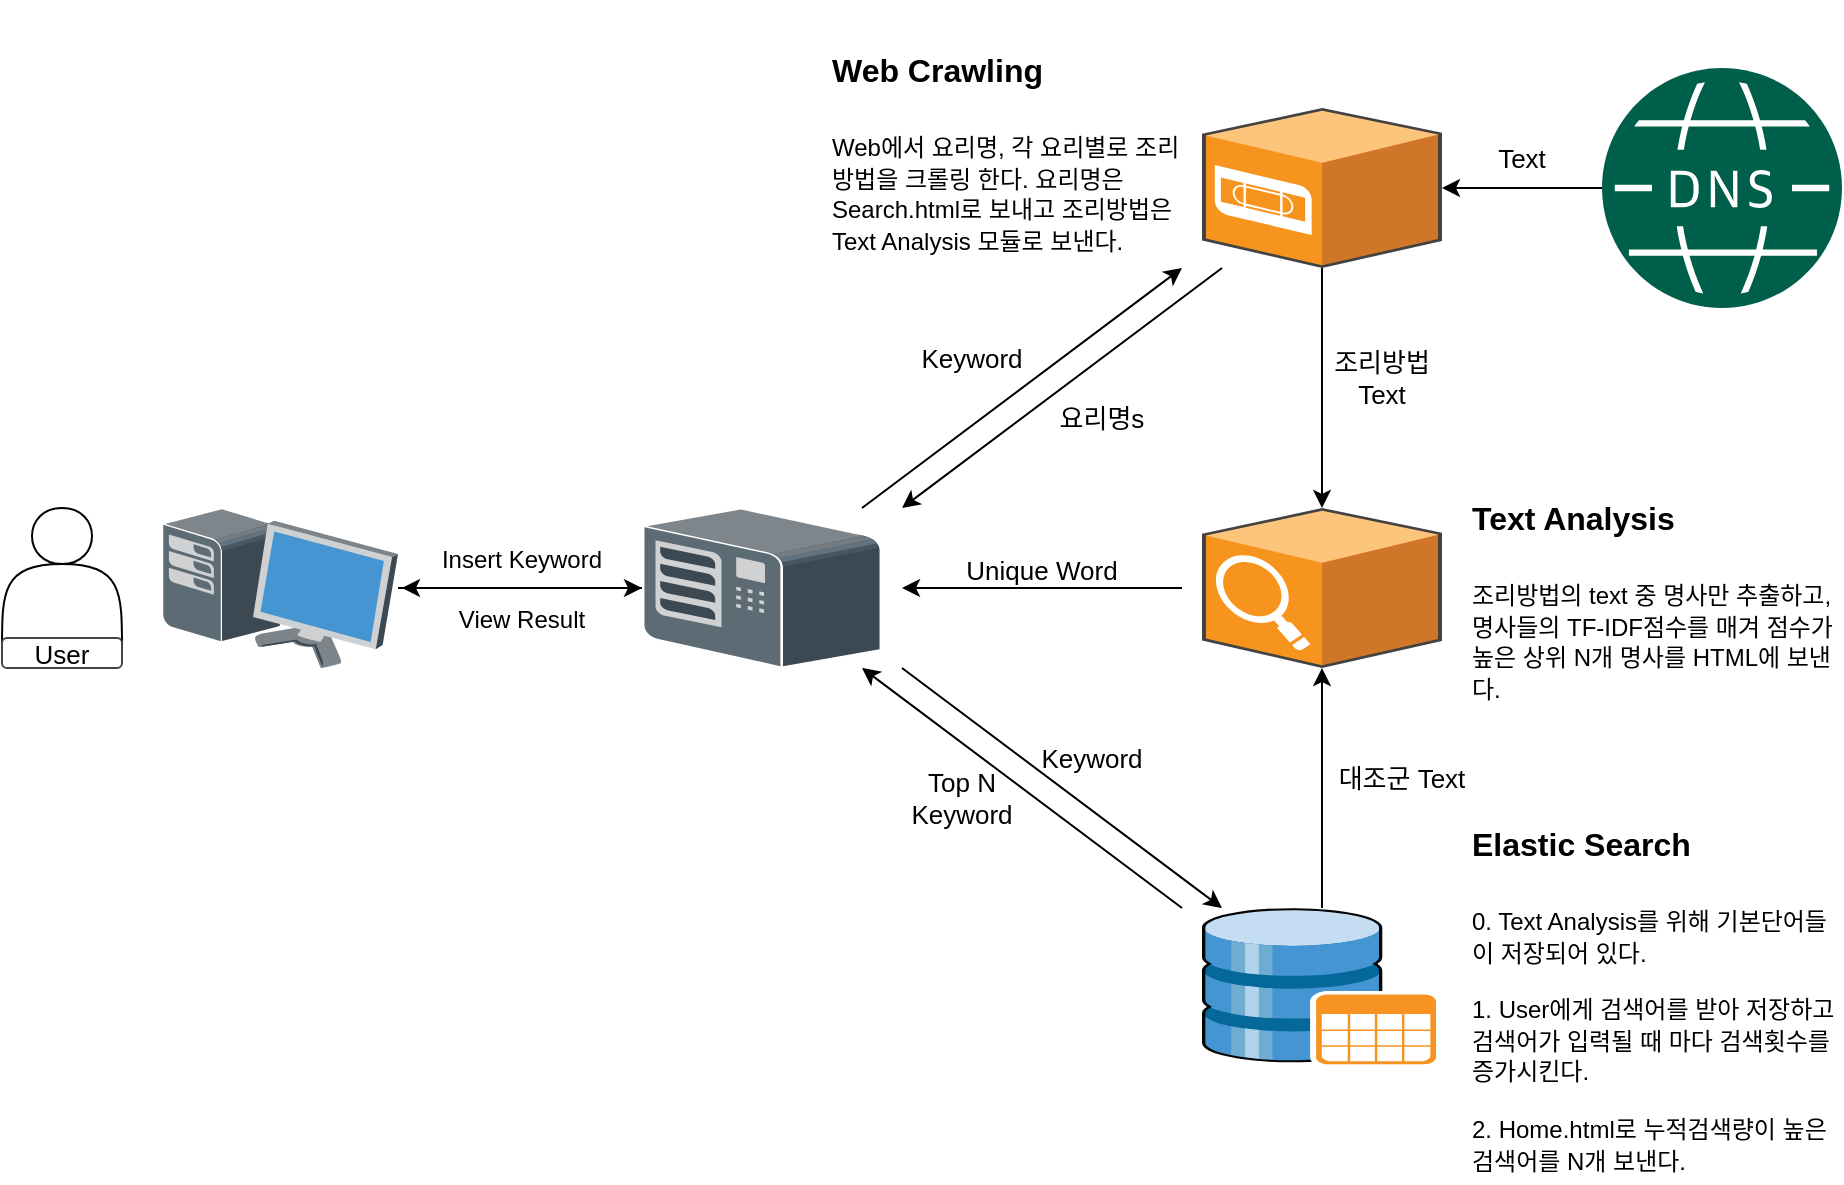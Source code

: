 <mxfile version="18.1.1" type="github">
  <diagram id="RUY9uKoAq_wBMj9XJ3xV" name="Page-1">
    <mxGraphModel dx="1633" dy="780" grid="1" gridSize="10" guides="1" tooltips="1" connect="1" arrows="1" fold="1" page="1" pageScale="1" pageWidth="1169" pageHeight="827" math="0" shadow="0">
      <root>
        <mxCell id="0" />
        <mxCell id="1" parent="0" />
        <mxCell id="WYZDTBI8hpZmAs6h1OOB-14" style="edgeStyle=orthogonalEdgeStyle;orthogonalLoop=1;jettySize=auto;html=1;fontSize=13;" edge="1" parent="1" source="WYZDTBI8hpZmAs6h1OOB-1" target="WYZDTBI8hpZmAs6h1OOB-2">
          <mxGeometry relative="1" as="geometry" />
        </mxCell>
        <mxCell id="WYZDTBI8hpZmAs6h1OOB-1" value="" style="sketch=0;shadow=0;dashed=0;html=1;labelPosition=center;verticalLabelPosition=bottom;verticalAlign=top;align=center;outlineConnect=0;shape=mxgraph.veeam.3d.workstation;" vertex="1" parent="1">
          <mxGeometry x="200" y="320" width="118" height="80" as="geometry" />
        </mxCell>
        <mxCell id="WYZDTBI8hpZmAs6h1OOB-12" style="edgeStyle=orthogonalEdgeStyle;orthogonalLoop=1;jettySize=auto;html=1;fontSize=13;" edge="1" parent="1" source="WYZDTBI8hpZmAs6h1OOB-2">
          <mxGeometry relative="1" as="geometry">
            <mxPoint x="320" y="360" as="targetPoint" />
          </mxGeometry>
        </mxCell>
        <mxCell id="WYZDTBI8hpZmAs6h1OOB-2" value="" style="sketch=0;shadow=0;dashed=0;html=1;labelPosition=center;verticalLabelPosition=bottom;verticalAlign=top;align=center;outlineConnect=0;shape=mxgraph.veeam.3d.tape_library;" vertex="1" parent="1">
          <mxGeometry x="440" y="320" width="120" height="80" as="geometry" />
        </mxCell>
        <mxCell id="WYZDTBI8hpZmAs6h1OOB-40" style="edgeStyle=orthogonalEdgeStyle;orthogonalLoop=1;jettySize=auto;html=1;fontSize=12;" edge="1" parent="1" source="WYZDTBI8hpZmAs6h1OOB-3" target="WYZDTBI8hpZmAs6h1OOB-7">
          <mxGeometry relative="1" as="geometry" />
        </mxCell>
        <mxCell id="WYZDTBI8hpZmAs6h1OOB-3" value="" style="sketch=0;shadow=0;dashed=0;html=1;labelPosition=center;verticalLabelPosition=bottom;verticalAlign=top;align=center;outlineConnect=0;shape=mxgraph.veeam.3d.database;" vertex="1" parent="1">
          <mxGeometry x="720" y="520" width="120" height="80" as="geometry" />
        </mxCell>
        <mxCell id="WYZDTBI8hpZmAs6h1OOB-18" style="edgeStyle=orthogonalEdgeStyle;orthogonalLoop=1;jettySize=auto;html=1;fontSize=13;" edge="1" parent="1" source="WYZDTBI8hpZmAs6h1OOB-4" target="WYZDTBI8hpZmAs6h1OOB-7">
          <mxGeometry relative="1" as="geometry" />
        </mxCell>
        <mxCell id="WYZDTBI8hpZmAs6h1OOB-4" value="" style="sketch=0;shadow=0;dashed=0;html=1;labelPosition=center;verticalLabelPosition=bottom;verticalAlign=top;align=center;outlineConnect=0;shape=mxgraph.veeam.3d.tape_server;" vertex="1" parent="1">
          <mxGeometry x="720" y="120" width="120" height="80" as="geometry" />
        </mxCell>
        <mxCell id="WYZDTBI8hpZmAs6h1OOB-19" style="edgeStyle=orthogonalEdgeStyle;orthogonalLoop=1;jettySize=auto;html=1;fontSize=13;" edge="1" parent="1" source="WYZDTBI8hpZmAs6h1OOB-5" target="WYZDTBI8hpZmAs6h1OOB-4">
          <mxGeometry relative="1" as="geometry" />
        </mxCell>
        <mxCell id="WYZDTBI8hpZmAs6h1OOB-5" value="" style="sketch=0;pointerEvents=1;shadow=0;dashed=0;html=1;strokeColor=none;fillColor=#005F4B;labelPosition=center;verticalLabelPosition=bottom;verticalAlign=top;align=center;outlineConnect=0;shape=mxgraph.veeam2.dns;" vertex="1" parent="1">
          <mxGeometry x="920" y="100" width="120" height="120" as="geometry" />
        </mxCell>
        <mxCell id="WYZDTBI8hpZmAs6h1OOB-7" value="" style="sketch=0;shadow=0;dashed=0;html=1;labelPosition=center;verticalLabelPosition=bottom;verticalAlign=top;align=center;outlineConnect=0;shape=mxgraph.veeam.3d.veeam_backup_search_server;" vertex="1" parent="1">
          <mxGeometry x="720" y="320" width="120" height="80" as="geometry" />
        </mxCell>
        <mxCell id="WYZDTBI8hpZmAs6h1OOB-9" value="" style="shape=actor;whiteSpace=wrap;html=1;labelPosition=center;verticalLabelPosition=bottom;align=center;verticalAlign=top;" vertex="1" parent="1">
          <mxGeometry x="120" y="320" width="60" height="70" as="geometry" />
        </mxCell>
        <mxCell id="WYZDTBI8hpZmAs6h1OOB-10" value="&lt;font style=&quot;font-size: 13px;&quot;&gt;User&lt;/font&gt;" style="strokeWidth=1;html=1;shadow=0;dashed=0;shape=mxgraph.ios.iTextInput;strokeColor=#444444;buttonText=;fontSize=8;whiteSpace=wrap;align=center;" vertex="1" parent="1">
          <mxGeometry x="120" y="385" width="60" height="15" as="geometry" />
        </mxCell>
        <mxCell id="WYZDTBI8hpZmAs6h1OOB-13" value="&lt;font style=&quot;font-size: 12px;&quot;&gt;View Result&lt;/font&gt;" style="text;html=1;strokeColor=none;fillColor=none;align=center;verticalAlign=middle;whiteSpace=wrap;rounded=0;fontSize=13;" vertex="1" parent="1">
          <mxGeometry x="340" y="360" width="80" height="30" as="geometry" />
        </mxCell>
        <mxCell id="WYZDTBI8hpZmAs6h1OOB-15" value="&lt;font style=&quot;font-size: 12px;&quot;&gt;Insert Keyword&lt;/font&gt;" style="text;html=1;strokeColor=none;fillColor=none;align=center;verticalAlign=middle;whiteSpace=wrap;rounded=0;fontSize=13;" vertex="1" parent="1">
          <mxGeometry x="335" y="330" width="90" height="30" as="geometry" />
        </mxCell>
        <mxCell id="WYZDTBI8hpZmAs6h1OOB-20" value="Text" style="text;html=1;strokeColor=none;fillColor=none;align=center;verticalAlign=middle;whiteSpace=wrap;rounded=0;fontSize=13;" vertex="1" parent="1">
          <mxGeometry x="850" y="130" width="60" height="30" as="geometry" />
        </mxCell>
        <mxCell id="WYZDTBI8hpZmAs6h1OOB-22" value="&lt;h1 style=&quot;&quot;&gt;&lt;font style=&quot;font-size: 16px;&quot;&gt;Text Analysis&lt;/font&gt;&lt;/h1&gt;&lt;p style=&quot;&quot;&gt;&lt;span style=&quot;font-size: 12px;&quot;&gt;조리방법의 text 중 명사만 추출하고, 명사들의 TF-IDF점수를 매겨 점수가 높은 상위 N개 명사를 HTML에 보낸다.&amp;nbsp;&lt;/span&gt;&lt;/p&gt;" style="text;html=1;strokeColor=none;fillColor=none;spacing=5;spacingTop=-20;whiteSpace=wrap;overflow=hidden;rounded=0;fontSize=13;" vertex="1" parent="1">
          <mxGeometry x="850" y="300" width="190" height="120" as="geometry" />
        </mxCell>
        <mxCell id="WYZDTBI8hpZmAs6h1OOB-23" value="&lt;h1 style=&quot;&quot;&gt;&lt;span style=&quot;font-size: 16px;&quot;&gt;Elastic Search&lt;/span&gt;&lt;/h1&gt;&lt;p style=&quot;&quot;&gt;&lt;span style=&quot;font-size: 12px;&quot;&gt;0. Text Analysis를 위해 기본단어들이 저장되어 있다.&lt;/span&gt;&lt;/p&gt;&lt;p style=&quot;&quot;&gt;&lt;span style=&quot;font-size: 12px;&quot;&gt;1. User에게 검색어를 받아 저장하고 검색어가 입력될 때 마다 검색횟수를 증가시킨다.&lt;/span&gt;&lt;/p&gt;&lt;p style=&quot;&quot;&gt;&lt;span style=&quot;font-size: 12px; background-color: initial;&quot;&gt;2. Home.html로 누적검색량이 높은 검색어를 N개 보낸다.&lt;/span&gt;&lt;/p&gt;" style="text;html=1;strokeColor=none;fillColor=none;spacing=5;spacingTop=-20;whiteSpace=wrap;overflow=hidden;rounded=0;fontSize=13;" vertex="1" parent="1">
          <mxGeometry x="850" y="462.5" width="190" height="195" as="geometry" />
        </mxCell>
        <mxCell id="WYZDTBI8hpZmAs6h1OOB-24" value="조리방법&lt;br&gt;Text" style="text;html=1;strokeColor=none;fillColor=none;align=center;verticalAlign=middle;whiteSpace=wrap;rounded=0;fontSize=13;" vertex="1" parent="1">
          <mxGeometry x="780" y="240" width="60" height="30" as="geometry" />
        </mxCell>
        <mxCell id="WYZDTBI8hpZmAs6h1OOB-27" value="&lt;h1 style=&quot;&quot;&gt;&lt;span style=&quot;font-size: 16px;&quot;&gt;Web Crawling&lt;/span&gt;&lt;/h1&gt;&lt;p style=&quot;&quot;&gt;&lt;span style=&quot;font-size: 12px;&quot;&gt;Web에서 요리명, 각 요리별로 조리방법을 크롤링 한다. 요리명은 Search.html로 보내고 조리방법은 Text Analysis 모듈로 보낸다.&lt;/span&gt;&lt;/p&gt;" style="text;html=1;strokeColor=none;fillColor=none;spacing=5;spacingTop=-20;whiteSpace=wrap;overflow=hidden;rounded=0;fontSize=13;" vertex="1" parent="1">
          <mxGeometry x="530" y="76" width="190" height="120" as="geometry" />
        </mxCell>
        <mxCell id="WYZDTBI8hpZmAs6h1OOB-28" value="" style="endArrow=classic;html=1;fontSize=12;" edge="1" parent="1">
          <mxGeometry width="50" height="50" relative="1" as="geometry">
            <mxPoint x="550" y="320" as="sourcePoint" />
            <mxPoint x="710" y="200" as="targetPoint" />
          </mxGeometry>
        </mxCell>
        <mxCell id="WYZDTBI8hpZmAs6h1OOB-29" value="Keyword" style="text;html=1;strokeColor=none;fillColor=none;align=center;verticalAlign=middle;whiteSpace=wrap;rounded=0;fontSize=13;" vertex="1" parent="1">
          <mxGeometry x="575" y="230" width="60" height="30" as="geometry" />
        </mxCell>
        <mxCell id="WYZDTBI8hpZmAs6h1OOB-30" value="" style="endArrow=classic;html=1;fontSize=12;" edge="1" parent="1">
          <mxGeometry width="50" height="50" relative="1" as="geometry">
            <mxPoint x="730" y="200" as="sourcePoint" />
            <mxPoint x="570" y="320" as="targetPoint" />
          </mxGeometry>
        </mxCell>
        <mxCell id="WYZDTBI8hpZmAs6h1OOB-31" value="요리명s" style="text;html=1;strokeColor=none;fillColor=none;align=center;verticalAlign=middle;whiteSpace=wrap;rounded=0;fontSize=13;" vertex="1" parent="1">
          <mxGeometry x="640" y="260" width="60" height="30" as="geometry" />
        </mxCell>
        <mxCell id="WYZDTBI8hpZmAs6h1OOB-32" value="" style="endArrow=classic;html=1;fontSize=12;" edge="1" parent="1">
          <mxGeometry width="50" height="50" relative="1" as="geometry">
            <mxPoint x="570" y="400" as="sourcePoint" />
            <mxPoint x="730" y="520" as="targetPoint" />
          </mxGeometry>
        </mxCell>
        <mxCell id="WYZDTBI8hpZmAs6h1OOB-33" value="" style="endArrow=classic;html=1;fontSize=12;" edge="1" parent="1">
          <mxGeometry width="50" height="50" relative="1" as="geometry">
            <mxPoint x="710" y="520" as="sourcePoint" />
            <mxPoint x="550" y="400" as="targetPoint" />
          </mxGeometry>
        </mxCell>
        <mxCell id="WYZDTBI8hpZmAs6h1OOB-34" value="Keyword" style="text;html=1;strokeColor=none;fillColor=none;align=center;verticalAlign=middle;whiteSpace=wrap;rounded=0;fontSize=13;" vertex="1" parent="1">
          <mxGeometry x="635" y="430" width="60" height="30" as="geometry" />
        </mxCell>
        <mxCell id="WYZDTBI8hpZmAs6h1OOB-35" value="Top N Keyword" style="text;html=1;strokeColor=none;fillColor=none;align=center;verticalAlign=middle;whiteSpace=wrap;rounded=0;fontSize=13;" vertex="1" parent="1">
          <mxGeometry x="570" y="450" width="60" height="30" as="geometry" />
        </mxCell>
        <mxCell id="WYZDTBI8hpZmAs6h1OOB-37" value="" style="endArrow=classic;html=1;fontSize=12;" edge="1" parent="1">
          <mxGeometry width="50" height="50" relative="1" as="geometry">
            <mxPoint x="710" y="360" as="sourcePoint" />
            <mxPoint x="570" y="360" as="targetPoint" />
          </mxGeometry>
        </mxCell>
        <mxCell id="WYZDTBI8hpZmAs6h1OOB-39" value="Unique Word" style="text;html=1;strokeColor=none;fillColor=none;align=center;verticalAlign=middle;whiteSpace=wrap;rounded=0;fontSize=13;" vertex="1" parent="1">
          <mxGeometry x="600" y="342" width="80" height="18" as="geometry" />
        </mxCell>
        <mxCell id="WYZDTBI8hpZmAs6h1OOB-41" value="대조군 Text" style="text;html=1;strokeColor=none;fillColor=none;align=center;verticalAlign=middle;whiteSpace=wrap;rounded=0;fontSize=13;" vertex="1" parent="1">
          <mxGeometry x="780" y="440" width="80" height="30" as="geometry" />
        </mxCell>
      </root>
    </mxGraphModel>
  </diagram>
</mxfile>
